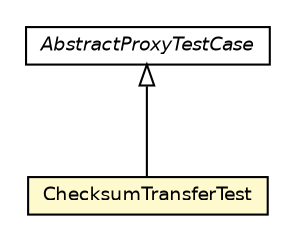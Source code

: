 #!/usr/local/bin/dot
#
# Class diagram 
# Generated by UmlGraph version 4.6 (http://www.spinellis.gr/sw/umlgraph)
#

digraph G {
	edge [fontname="Helvetica",fontsize=10,labelfontname="Helvetica",labelfontsize=10];
	node [fontname="Helvetica",fontsize=10,shape=plaintext];
	// org.apache.maven.archiva.proxy.ChecksumTransferTest
	c43843 [label=<<table border="0" cellborder="1" cellspacing="0" cellpadding="2" port="p" bgcolor="lemonChiffon" href="./ChecksumTransferTest.html">
		<tr><td><table border="0" cellspacing="0" cellpadding="1">
			<tr><td> ChecksumTransferTest </td></tr>
		</table></td></tr>
		</table>>, fontname="Helvetica", fontcolor="black", fontsize=9.0];
	// org.apache.maven.archiva.proxy.AbstractProxyTestCase
	c43845 [label=<<table border="0" cellborder="1" cellspacing="0" cellpadding="2" port="p" href="./AbstractProxyTestCase.html">
		<tr><td><table border="0" cellspacing="0" cellpadding="1">
			<tr><td><font face="Helvetica-Oblique"> AbstractProxyTestCase </font></td></tr>
		</table></td></tr>
		</table>>, fontname="Helvetica", fontcolor="black", fontsize=9.0];
	//org.apache.maven.archiva.proxy.ChecksumTransferTest extends org.apache.maven.archiva.proxy.AbstractProxyTestCase
	c43845:p -> c43843:p [dir=back,arrowtail=empty];
}

